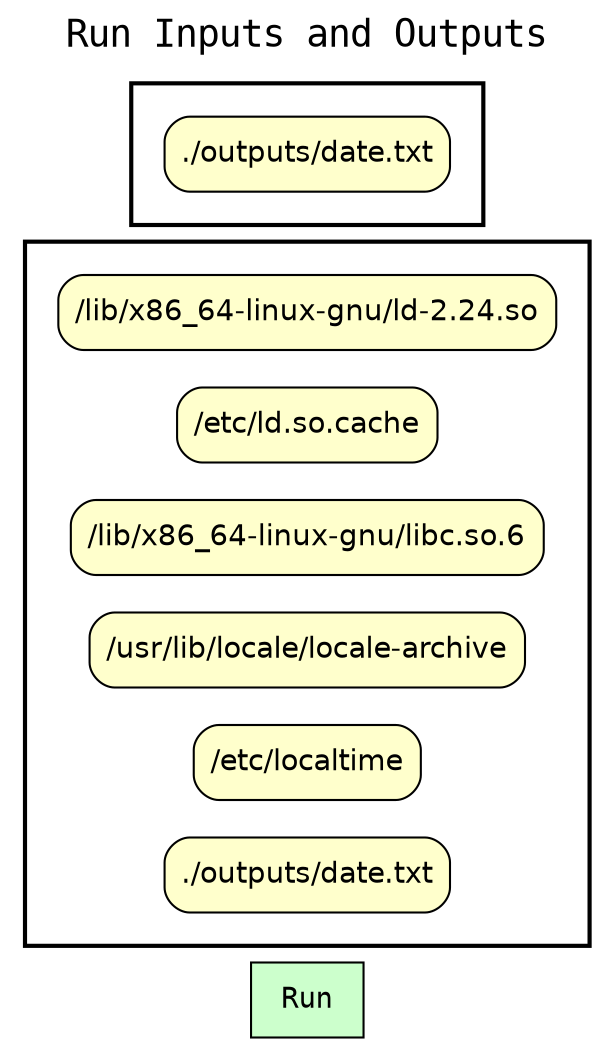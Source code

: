 
digraph wt_run {
rankdir=LR
fontname=Courier; fontsize=18; labelloc=t
label="Run Inputs and Outputs"
node[shape=box style="filled" fillcolor="#CCFFCC" peripheries=1 fontname=Courier]
"Run"
subgraph cluster_inputs { label=""; color=black; penwidth=2
subgraph cluster_inputs_inner { label=""; color=white
node[shape=box style="rounded,filled" fillcolor="#FFFFCC" peripheries=1 fontname=Helvetica]
"input:/lib/x86_64-linux-gnu/ld-2.24.so" [label="/lib/x86_64-linux-gnu/ld-2.24.so"]
"input:/etc/ld.so.cache" [label="/etc/ld.so.cache"]
"input:/lib/x86_64-linux-gnu/libc.so.6" [label="/lib/x86_64-linux-gnu/libc.so.6"]
"input:/usr/lib/locale/locale-archive" [label="/usr/lib/locale/locale-archive"]
"input:/etc/localtime" [label="/etc/localtime"]
"input:/lib/x86_64-linux-gnu/ld-2.24.so" [label="/lib/x86_64-linux-gnu/ld-2.24.so"]
"input:/etc/ld.so.cache" [label="/etc/ld.so.cache"]
"input:/lib/x86_64-linux-gnu/libc.so.6" [label="/lib/x86_64-linux-gnu/libc.so.6"]
"input:/usr/lib/locale/locale-archive" [label="/usr/lib/locale/locale-archive"]
"input:./outputs/date.txt" [label="./outputs/date.txt"]
}}
subgraph cluster_outputs { label=""; color=black; penwidth=2
subgraph cluster_outputs_inner { label=""; color=white
node[shape=box style="rounded,filled" fillcolor="#FFFFCC" peripheries=1 fontname=Helvetica]
"output:./outputs/date.txt" [label="./outputs/date.txt"]
}}
}

